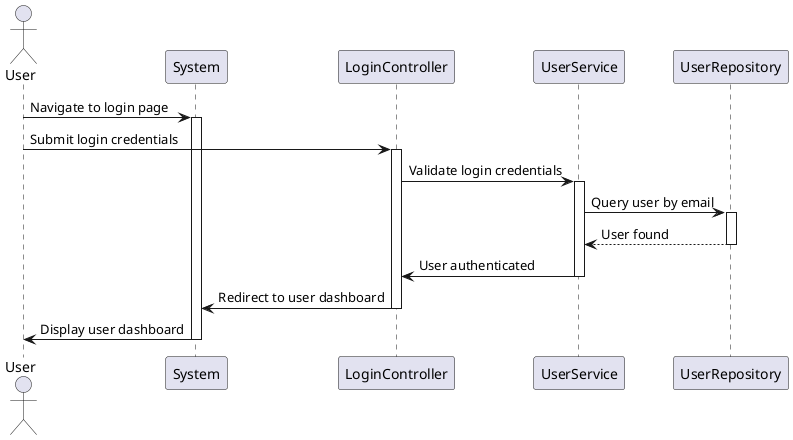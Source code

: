 @startuml

actor User as User
participant "System" as System
participant LoginController as Controller
participant UserService as UserService
participant UserRepository as UserRepo

User -> System: Navigate to login page
activate System

User -> Controller: Submit login credentials
activate Controller

Controller -> UserService: Validate login credentials
activate UserService

UserService -> UserRepo: Query user by email
activate UserRepo
UserRepo --> UserService: User found
deactivate UserRepo

UserService -> Controller: User authenticated
deactivate UserService

Controller -> System: Redirect to user dashboard
deactivate Controller

System -> User: Display user dashboard

deactivate System
@enduml

